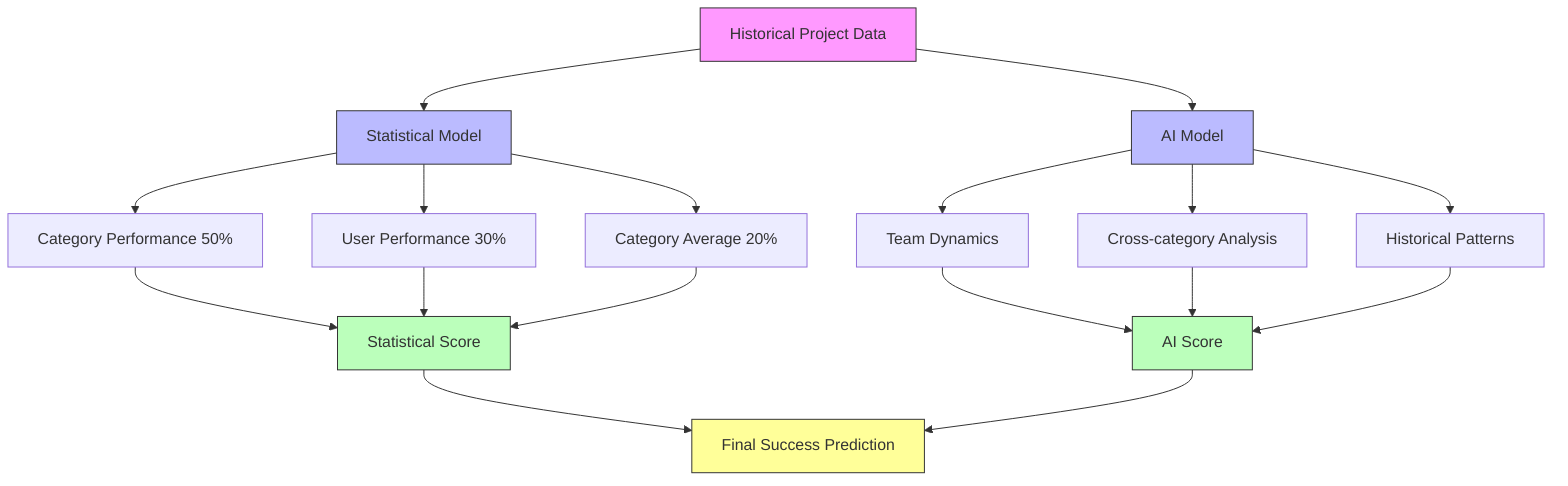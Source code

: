 graph TD
    A[Historical Project Data] --> B[Statistical Model]
    A --> C[AI Model]
    
    B --> D[Category Performance 50%]
    B --> E[User Performance 30%]
    B --> F[Category Average 20%]
    
    C --> G[Team Dynamics]
    C --> H[Cross-category Analysis]
    C --> I[Historical Patterns]
    
    D --> J[Statistical Score]
    E --> J
    F --> J
    
    G --> K[AI Score]
    H --> K
    I --> K
    
    J --> L[Final Success Prediction]
    K --> L
    
    style A fill:#f9f,stroke:#333
    style B fill:#bbf,stroke:#333
    style C fill:#bbf,stroke:#333
    style J fill:#bfb,stroke:#333
    style K fill:#bfb,stroke:#333
    style L fill:#ff9,stroke:#333